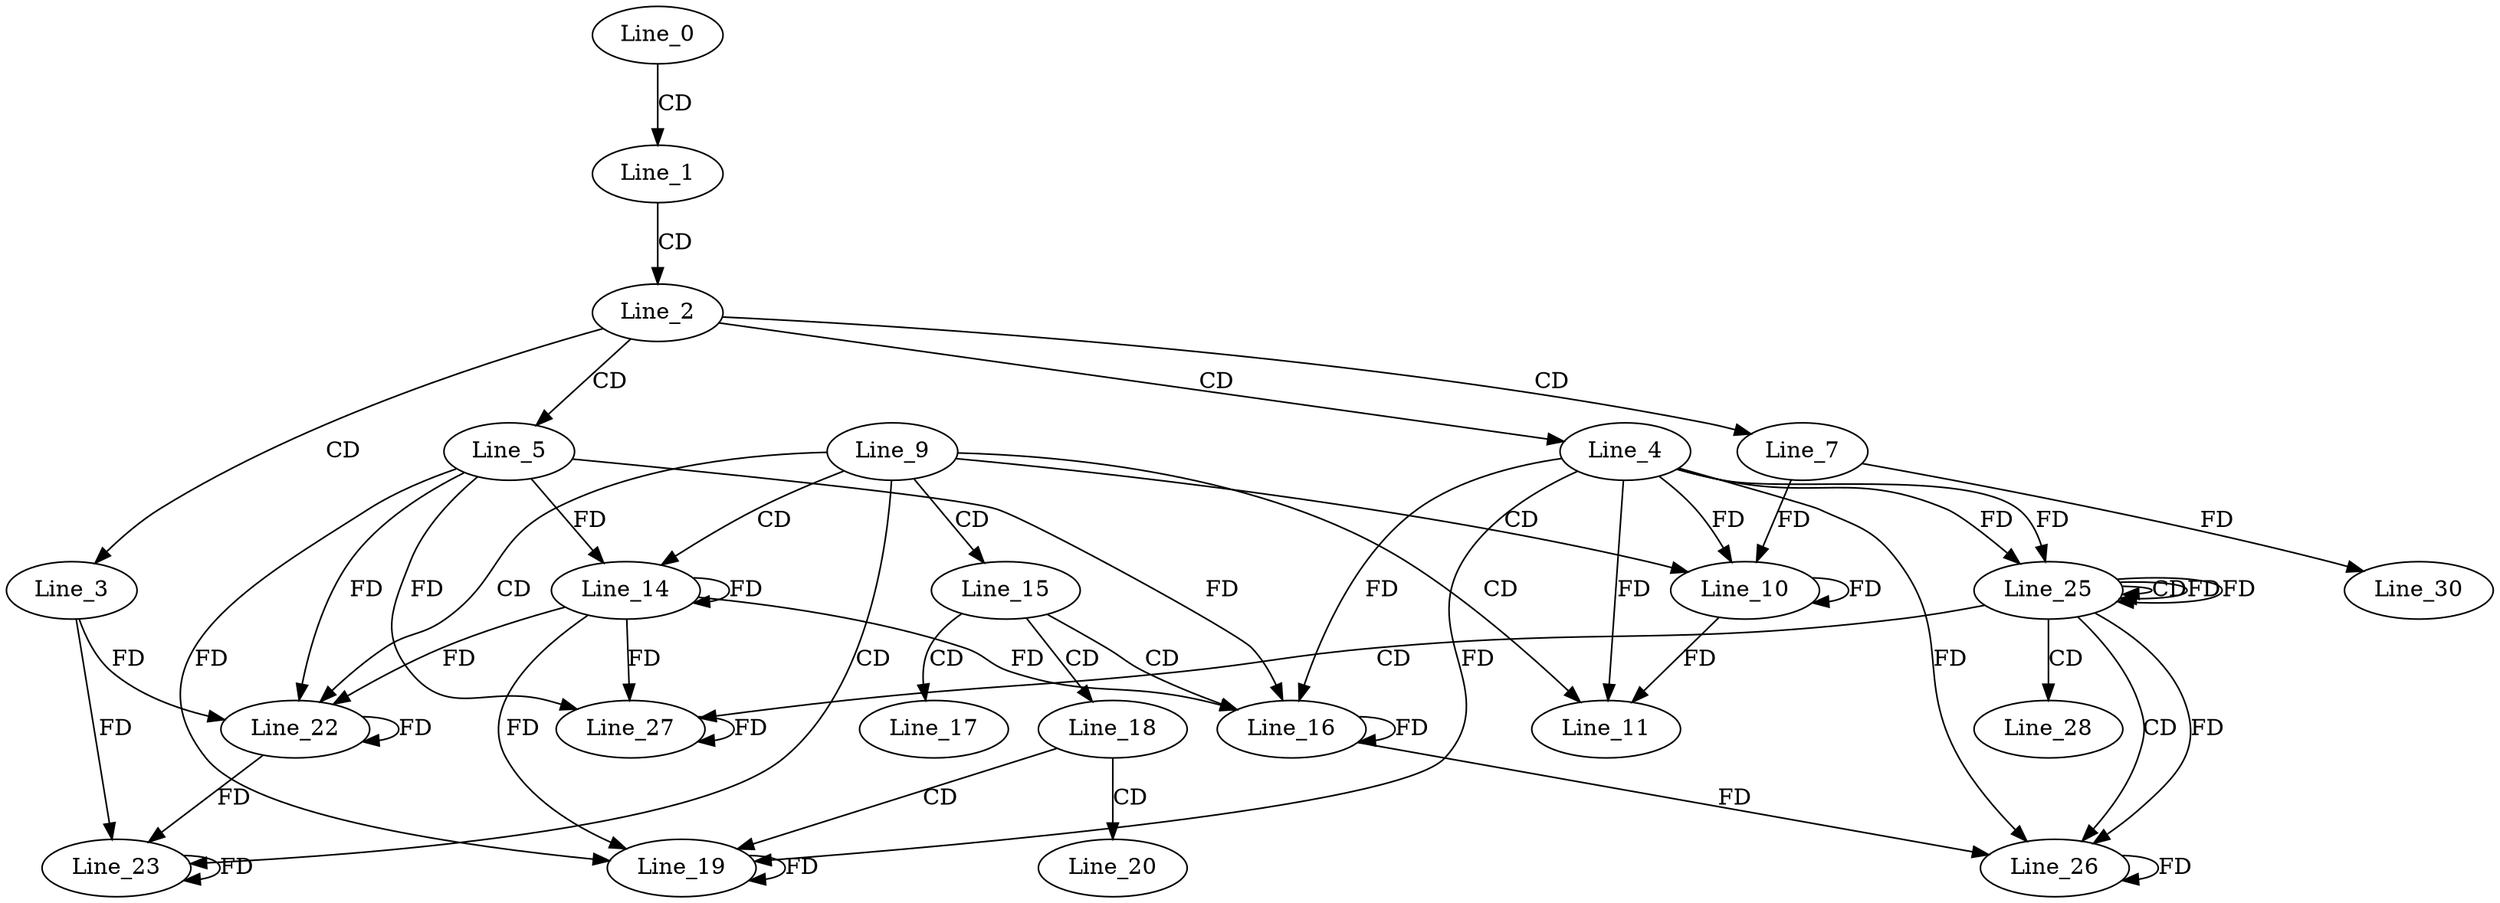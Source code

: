digraph G {
  Line_0;
  Line_1;
  Line_2;
  Line_3;
  Line_4;
  Line_5;
  Line_7;
  Line_9;
  Line_10;
  Line_10;
  Line_11;
  Line_14;
  Line_15;
  Line_16;
  Line_17;
  Line_18;
  Line_19;
  Line_20;
  Line_22;
  Line_22;
  Line_23;
  Line_25;
  Line_25;
  Line_25;
  Line_26;
  Line_27;
  Line_28;
  Line_30;
  Line_0 -> Line_1 [ label="CD" ];
  Line_1 -> Line_2 [ label="CD" ];
  Line_2 -> Line_3 [ label="CD" ];
  Line_2 -> Line_4 [ label="CD" ];
  Line_2 -> Line_5 [ label="CD" ];
  Line_2 -> Line_7 [ label="CD" ];
  Line_9 -> Line_10 [ label="CD" ];
  Line_10 -> Line_10 [ label="FD" ];
  Line_4 -> Line_10 [ label="FD" ];
  Line_7 -> Line_10 [ label="FD" ];
  Line_9 -> Line_11 [ label="CD" ];
  Line_10 -> Line_11 [ label="FD" ];
  Line_4 -> Line_11 [ label="FD" ];
  Line_9 -> Line_14 [ label="CD" ];
  Line_14 -> Line_14 [ label="FD" ];
  Line_5 -> Line_14 [ label="FD" ];
  Line_9 -> Line_15 [ label="CD" ];
  Line_15 -> Line_16 [ label="CD" ];
  Line_16 -> Line_16 [ label="FD" ];
  Line_4 -> Line_16 [ label="FD" ];
  Line_14 -> Line_16 [ label="FD" ];
  Line_5 -> Line_16 [ label="FD" ];
  Line_15 -> Line_17 [ label="CD" ];
  Line_15 -> Line_18 [ label="CD" ];
  Line_18 -> Line_19 [ label="CD" ];
  Line_19 -> Line_19 [ label="FD" ];
  Line_4 -> Line_19 [ label="FD" ];
  Line_14 -> Line_19 [ label="FD" ];
  Line_5 -> Line_19 [ label="FD" ];
  Line_18 -> Line_20 [ label="CD" ];
  Line_9 -> Line_22 [ label="CD" ];
  Line_22 -> Line_22 [ label="FD" ];
  Line_3 -> Line_22 [ label="FD" ];
  Line_14 -> Line_22 [ label="FD" ];
  Line_5 -> Line_22 [ label="FD" ];
  Line_9 -> Line_23 [ label="CD" ];
  Line_23 -> Line_23 [ label="FD" ];
  Line_3 -> Line_23 [ label="FD" ];
  Line_22 -> Line_23 [ label="FD" ];
  Line_4 -> Line_25 [ label="FD" ];
  Line_25 -> Line_25 [ label="CD" ];
  Line_25 -> Line_25 [ label="FD" ];
  Line_4 -> Line_25 [ label="FD" ];
  Line_25 -> Line_26 [ label="CD" ];
  Line_26 -> Line_26 [ label="FD" ];
  Line_16 -> Line_26 [ label="FD" ];
  Line_4 -> Line_26 [ label="FD" ];
  Line_25 -> Line_26 [ label="FD" ];
  Line_25 -> Line_27 [ label="CD" ];
  Line_27 -> Line_27 [ label="FD" ];
  Line_14 -> Line_27 [ label="FD" ];
  Line_5 -> Line_27 [ label="FD" ];
  Line_25 -> Line_28 [ label="CD" ];
  Line_7 -> Line_30 [ label="FD" ];
  Line_25 -> Line_25 [ label="FD" ];
}

